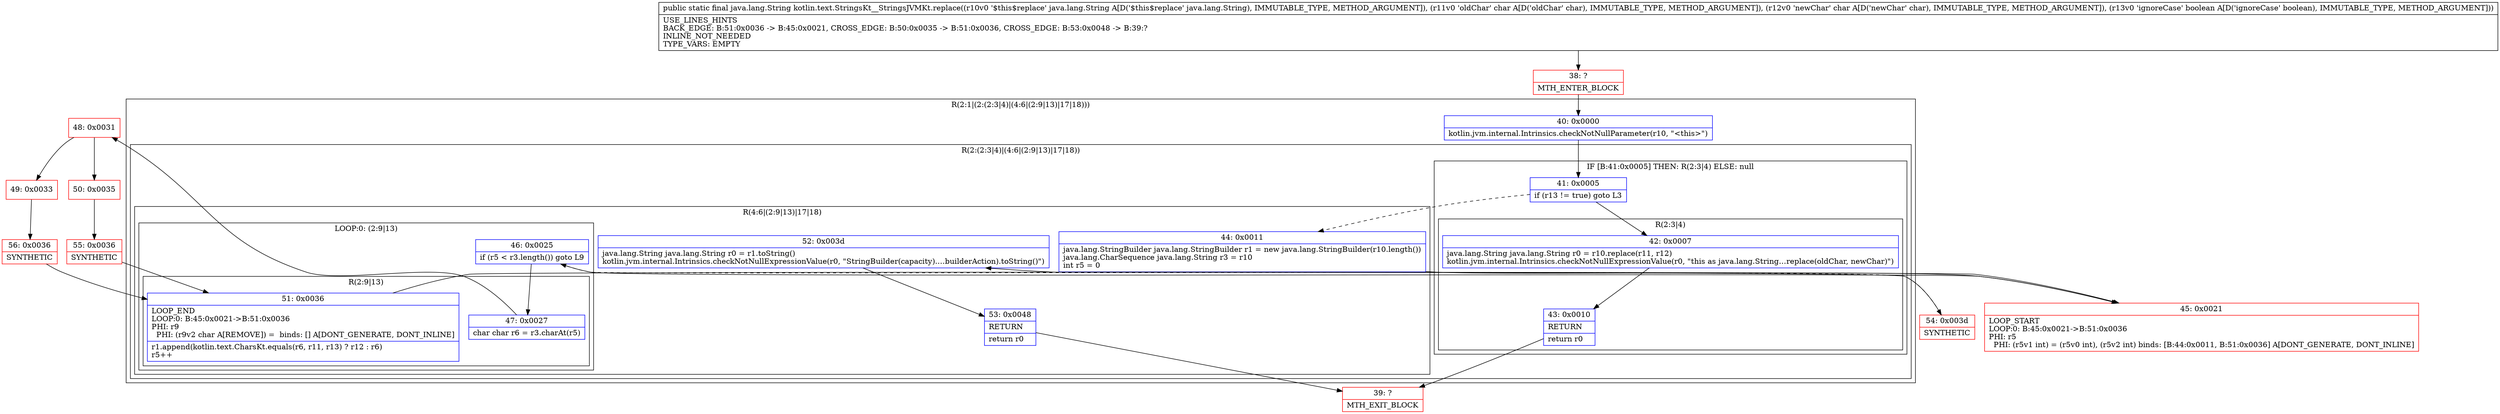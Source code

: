digraph "CFG forkotlin.text.StringsKt__StringsJVMKt.replace(Ljava\/lang\/String;CCZ)Ljava\/lang\/String;" {
subgraph cluster_Region_894932301 {
label = "R(2:1|(2:(2:3|4)|(4:6|(2:9|13)|17|18)))";
node [shape=record,color=blue];
Node_40 [shape=record,label="{40\:\ 0x0000|kotlin.jvm.internal.Intrinsics.checkNotNullParameter(r10, \"\<this\>\")\l}"];
subgraph cluster_Region_1463793951 {
label = "R(2:(2:3|4)|(4:6|(2:9|13)|17|18))";
node [shape=record,color=blue];
subgraph cluster_IfRegion_1076820427 {
label = "IF [B:41:0x0005] THEN: R(2:3|4) ELSE: null";
node [shape=record,color=blue];
Node_41 [shape=record,label="{41\:\ 0x0005|if (r13 != true) goto L3\l}"];
subgraph cluster_Region_1332335188 {
label = "R(2:3|4)";
node [shape=record,color=blue];
Node_42 [shape=record,label="{42\:\ 0x0007|java.lang.String java.lang.String r0 = r10.replace(r11, r12)\lkotlin.jvm.internal.Intrinsics.checkNotNullExpressionValue(r0, \"this as java.lang.String…replace(oldChar, newChar)\")\l}"];
Node_43 [shape=record,label="{43\:\ 0x0010|RETURN\l|return r0\l}"];
}
}
subgraph cluster_Region_33625434 {
label = "R(4:6|(2:9|13)|17|18)";
node [shape=record,color=blue];
Node_44 [shape=record,label="{44\:\ 0x0011|java.lang.StringBuilder java.lang.StringBuilder r1 = new java.lang.StringBuilder(r10.length())\ljava.lang.CharSequence java.lang.String r3 = r10\lint r5 = 0\l}"];
subgraph cluster_LoopRegion_378688610 {
label = "LOOP:0: (2:9|13)";
node [shape=record,color=blue];
Node_46 [shape=record,label="{46\:\ 0x0025|if (r5 \< r3.length()) goto L9\l}"];
subgraph cluster_Region_696619744 {
label = "R(2:9|13)";
node [shape=record,color=blue];
Node_47 [shape=record,label="{47\:\ 0x0027|char char r6 = r3.charAt(r5)\l}"];
Node_51 [shape=record,label="{51\:\ 0x0036|LOOP_END\lLOOP:0: B:45:0x0021\-\>B:51:0x0036\lPHI: r9 \l  PHI: (r9v2 char A[REMOVE]) =  binds: [] A[DONT_GENERATE, DONT_INLINE]\l|r1.append(kotlin.text.CharsKt.equals(r6, r11, r13) ? r12 : r6)\lr5++\l}"];
}
}
Node_52 [shape=record,label="{52\:\ 0x003d|java.lang.String java.lang.String r0 = r1.toString()\lkotlin.jvm.internal.Intrinsics.checkNotNullExpressionValue(r0, \"StringBuilder(capacity).…builderAction).toString()\")\l}"];
Node_53 [shape=record,label="{53\:\ 0x0048|RETURN\l|return r0\l}"];
}
}
}
Node_38 [shape=record,color=red,label="{38\:\ ?|MTH_ENTER_BLOCK\l}"];
Node_39 [shape=record,color=red,label="{39\:\ ?|MTH_EXIT_BLOCK\l}"];
Node_45 [shape=record,color=red,label="{45\:\ 0x0021|LOOP_START\lLOOP:0: B:45:0x0021\-\>B:51:0x0036\lPHI: r5 \l  PHI: (r5v1 int) = (r5v0 int), (r5v2 int) binds: [B:44:0x0011, B:51:0x0036] A[DONT_GENERATE, DONT_INLINE]\l}"];
Node_48 [shape=record,color=red,label="{48\:\ 0x0031}"];
Node_49 [shape=record,color=red,label="{49\:\ 0x0033}"];
Node_56 [shape=record,color=red,label="{56\:\ 0x0036|SYNTHETIC\l}"];
Node_50 [shape=record,color=red,label="{50\:\ 0x0035}"];
Node_55 [shape=record,color=red,label="{55\:\ 0x0036|SYNTHETIC\l}"];
Node_54 [shape=record,color=red,label="{54\:\ 0x003d|SYNTHETIC\l}"];
MethodNode[shape=record,label="{public static final java.lang.String kotlin.text.StringsKt__StringsJVMKt.replace((r10v0 '$this$replace' java.lang.String A[D('$this$replace' java.lang.String), IMMUTABLE_TYPE, METHOD_ARGUMENT]), (r11v0 'oldChar' char A[D('oldChar' char), IMMUTABLE_TYPE, METHOD_ARGUMENT]), (r12v0 'newChar' char A[D('newChar' char), IMMUTABLE_TYPE, METHOD_ARGUMENT]), (r13v0 'ignoreCase' boolean A[D('ignoreCase' boolean), IMMUTABLE_TYPE, METHOD_ARGUMENT]))  | USE_LINES_HINTS\lBACK_EDGE: B:51:0x0036 \-\> B:45:0x0021, CROSS_EDGE: B:50:0x0035 \-\> B:51:0x0036, CROSS_EDGE: B:53:0x0048 \-\> B:39:?\lINLINE_NOT_NEEDED\lTYPE_VARS: EMPTY\l}"];
MethodNode -> Node_38;Node_40 -> Node_41;
Node_41 -> Node_42;
Node_41 -> Node_44[style=dashed];
Node_42 -> Node_43;
Node_43 -> Node_39;
Node_44 -> Node_45;
Node_46 -> Node_47;
Node_46 -> Node_54[style=dashed];
Node_47 -> Node_48;
Node_51 -> Node_45;
Node_52 -> Node_53;
Node_53 -> Node_39;
Node_38 -> Node_40;
Node_45 -> Node_46;
Node_48 -> Node_49;
Node_48 -> Node_50;
Node_49 -> Node_56;
Node_56 -> Node_51;
Node_50 -> Node_55;
Node_55 -> Node_51;
Node_54 -> Node_52;
}

